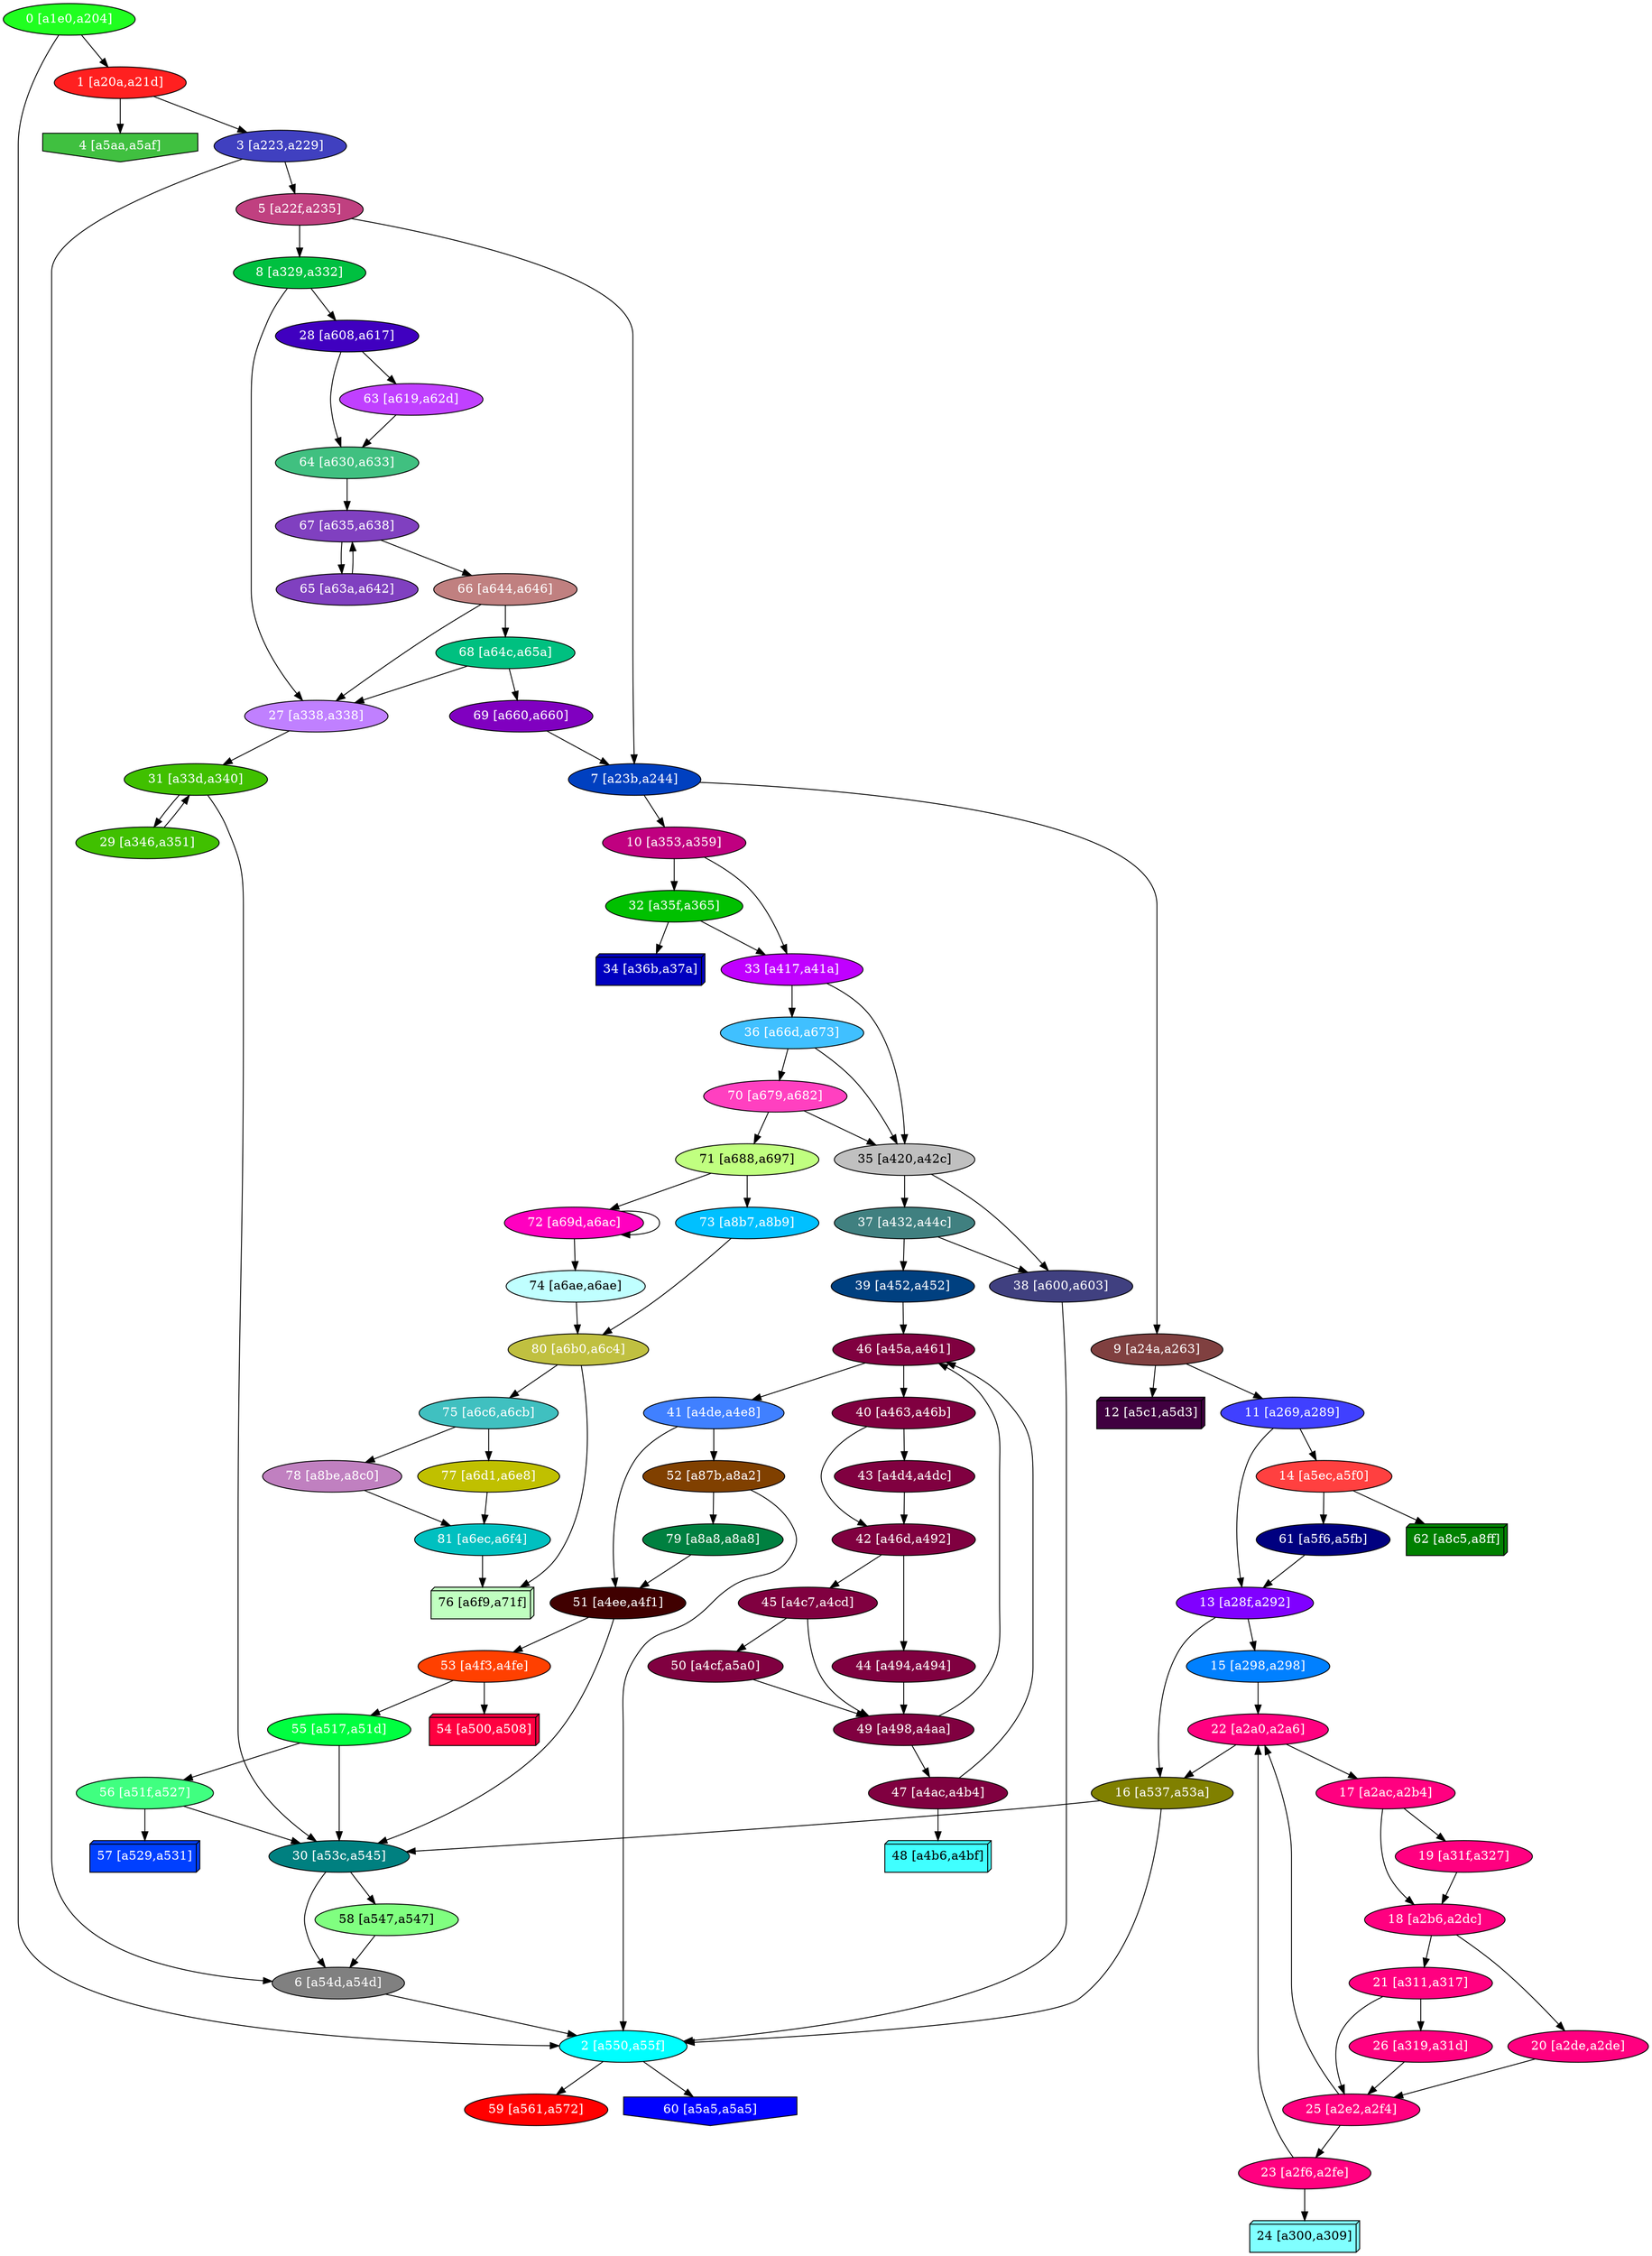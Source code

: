 diGraph libnss3{
	libnss3_0  [style=filled fillcolor="#20FF20" fontcolor="#ffffff" shape=oval label="0 [a1e0,a204]"]
	libnss3_1  [style=filled fillcolor="#FF2020" fontcolor="#ffffff" shape=oval label="1 [a20a,a21d]"]
	libnss3_2  [style=filled fillcolor="#00FFFF" fontcolor="#ffffff" shape=oval label="2 [a550,a55f]"]
	libnss3_3  [style=filled fillcolor="#4040C0" fontcolor="#ffffff" shape=oval label="3 [a223,a229]"]
	libnss3_4  [style=filled fillcolor="#40C040" fontcolor="#ffffff" shape=invhouse label="4 [a5aa,a5af]"]
	libnss3_5  [style=filled fillcolor="#C04080" fontcolor="#ffffff" shape=oval label="5 [a22f,a235]"]
	libnss3_6  [style=filled fillcolor="#808080" fontcolor="#ffffff" shape=oval label="6 [a54d,a54d]"]
	libnss3_7  [style=filled fillcolor="#0040C0" fontcolor="#ffffff" shape=oval label="7 [a23b,a244]"]
	libnss3_8  [style=filled fillcolor="#00C040" fontcolor="#ffffff" shape=oval label="8 [a329,a332]"]
	libnss3_9  [style=filled fillcolor="#804040" fontcolor="#ffffff" shape=oval label="9 [a24a,a263]"]
	libnss3_a  [style=filled fillcolor="#C00080" fontcolor="#ffffff" shape=oval label="10 [a353,a359]"]
	libnss3_b  [style=filled fillcolor="#4040FF" fontcolor="#ffffff" shape=oval label="11 [a269,a289]"]
	libnss3_c  [style=filled fillcolor="#400040" fontcolor="#ffffff" shape=box3d label="12 [a5c1,a5d3]"]
	libnss3_d  [style=filled fillcolor="#8000FF" fontcolor="#ffffff" shape=oval label="13 [a28f,a292]"]
	libnss3_e  [style=filled fillcolor="#FF4040" fontcolor="#ffffff" shape=oval label="14 [a5ec,a5f0]"]
	libnss3_f  [style=filled fillcolor="#0080FF" fontcolor="#ffffff" shape=oval label="15 [a298,a298]"]
	libnss3_10  [style=filled fillcolor="#808000" fontcolor="#ffffff" shape=oval label="16 [a537,a53a]"]
	libnss3_11  [style=filled fillcolor="#FF0080" fontcolor="#ffffff" shape=oval label="17 [a2ac,a2b4]"]
	libnss3_12  [style=filled fillcolor="#FF0080" fontcolor="#ffffff" shape=oval label="18 [a2b6,a2dc]"]
	libnss3_13  [style=filled fillcolor="#FF0080" fontcolor="#ffffff" shape=oval label="19 [a31f,a327]"]
	libnss3_14  [style=filled fillcolor="#FF0080" fontcolor="#ffffff" shape=oval label="20 [a2de,a2de]"]
	libnss3_15  [style=filled fillcolor="#FF0080" fontcolor="#ffffff" shape=oval label="21 [a311,a317]"]
	libnss3_16  [style=filled fillcolor="#FF0080" fontcolor="#ffffff" shape=oval label="22 [a2a0,a2a6]"]
	libnss3_17  [style=filled fillcolor="#FF0080" fontcolor="#ffffff" shape=oval label="23 [a2f6,a2fe]"]
	libnss3_18  [style=filled fillcolor="#80FFFF" fontcolor="#000000" shape=box3d label="24 [a300,a309]"]
	libnss3_19  [style=filled fillcolor="#FF0080" fontcolor="#ffffff" shape=oval label="25 [a2e2,a2f4]"]
	libnss3_1a  [style=filled fillcolor="#FF0080" fontcolor="#ffffff" shape=oval label="26 [a319,a31d]"]
	libnss3_1b  [style=filled fillcolor="#C080FF" fontcolor="#ffffff" shape=oval label="27 [a338,a338]"]
	libnss3_1c  [style=filled fillcolor="#4000C0" fontcolor="#ffffff" shape=oval label="28 [a608,a617]"]
	libnss3_1d  [style=filled fillcolor="#40C000" fontcolor="#ffffff" shape=oval label="29 [a346,a351]"]
	libnss3_1e  [style=filled fillcolor="#008080" fontcolor="#ffffff" shape=oval label="30 [a53c,a545]"]
	libnss3_1f  [style=filled fillcolor="#40C000" fontcolor="#ffffff" shape=oval label="31 [a33d,a340]"]
	libnss3_20  [style=filled fillcolor="#00C000" fontcolor="#ffffff" shape=oval label="32 [a35f,a365]"]
	libnss3_21  [style=filled fillcolor="#C000FF" fontcolor="#ffffff" shape=oval label="33 [a417,a41a]"]
	libnss3_22  [style=filled fillcolor="#0000C0" fontcolor="#ffffff" shape=box3d label="34 [a36b,a37a]"]
	libnss3_23  [style=filled fillcolor="#C0C0C0" fontcolor="#000000" shape=oval label="35 [a420,a42c]"]
	libnss3_24  [style=filled fillcolor="#40C0FF" fontcolor="#ffffff" shape=oval label="36 [a66d,a673]"]
	libnss3_25  [style=filled fillcolor="#408080" fontcolor="#ffffff" shape=oval label="37 [a432,a44c]"]
	libnss3_26  [style=filled fillcolor="#404080" fontcolor="#ffffff" shape=oval label="38 [a600,a603]"]
	libnss3_27  [style=filled fillcolor="#004080" fontcolor="#ffffff" shape=oval label="39 [a452,a452]"]
	libnss3_28  [style=filled fillcolor="#800040" fontcolor="#ffffff" shape=oval label="40 [a463,a46b]"]
	libnss3_29  [style=filled fillcolor="#4080FF" fontcolor="#ffffff" shape=oval label="41 [a4de,a4e8]"]
	libnss3_2a  [style=filled fillcolor="#800040" fontcolor="#ffffff" shape=oval label="42 [a46d,a492]"]
	libnss3_2b  [style=filled fillcolor="#800040" fontcolor="#ffffff" shape=oval label="43 [a4d4,a4dc]"]
	libnss3_2c  [style=filled fillcolor="#800040" fontcolor="#ffffff" shape=oval label="44 [a494,a494]"]
	libnss3_2d  [style=filled fillcolor="#800040" fontcolor="#ffffff" shape=oval label="45 [a4c7,a4cd]"]
	libnss3_2e  [style=filled fillcolor="#800040" fontcolor="#ffffff" shape=oval label="46 [a45a,a461]"]
	libnss3_2f  [style=filled fillcolor="#800040" fontcolor="#ffffff" shape=oval label="47 [a4ac,a4b4]"]
	libnss3_30  [style=filled fillcolor="#40FFFF" fontcolor="#000000" shape=box3d label="48 [a4b6,a4bf]"]
	libnss3_31  [style=filled fillcolor="#800040" fontcolor="#ffffff" shape=oval label="49 [a498,a4aa]"]
	libnss3_32  [style=filled fillcolor="#800040" fontcolor="#ffffff" shape=oval label="50 [a4cf,a5a0]"]
	libnss3_33  [style=filled fillcolor="#400000" fontcolor="#ffffff" shape=oval label="51 [a4ee,a4f1]"]
	libnss3_34  [style=filled fillcolor="#804000" fontcolor="#ffffff" shape=oval label="52 [a87b,a8a2]"]
	libnss3_35  [style=filled fillcolor="#FF4000" fontcolor="#ffffff" shape=oval label="53 [a4f3,a4fe]"]
	libnss3_36  [style=filled fillcolor="#FF0040" fontcolor="#ffffff" shape=box3d label="54 [a500,a508]"]
	libnss3_37  [style=filled fillcolor="#00FF40" fontcolor="#ffffff" shape=oval label="55 [a517,a51d]"]
	libnss3_38  [style=filled fillcolor="#40FF80" fontcolor="#ffffff" shape=oval label="56 [a51f,a527]"]
	libnss3_39  [style=filled fillcolor="#0040FF" fontcolor="#ffffff" shape=box3d label="57 [a529,a531]"]
	libnss3_3a  [style=filled fillcolor="#80FF80" fontcolor="#000000" shape=oval label="58 [a547,a547]"]
	libnss3_3b  [style=filled fillcolor="#FF0000" fontcolor="#ffffff" shape=oval label="59 [a561,a572]"]
	libnss3_3c  [style=filled fillcolor="#0000FF" fontcolor="#ffffff" shape=invhouse label="60 [a5a5,a5a5]"]
	libnss3_3d  [style=filled fillcolor="#000080" fontcolor="#ffffff" shape=oval label="61 [a5f6,a5fb]"]
	libnss3_3e  [style=filled fillcolor="#008000" fontcolor="#ffffff" shape=box3d label="62 [a8c5,a8ff]"]
	libnss3_3f  [style=filled fillcolor="#C040FF" fontcolor="#ffffff" shape=oval label="63 [a619,a62d]"]
	libnss3_40  [style=filled fillcolor="#40C080" fontcolor="#ffffff" shape=oval label="64 [a630,a633]"]
	libnss3_41  [style=filled fillcolor="#8040C0" fontcolor="#ffffff" shape=oval label="65 [a63a,a642]"]
	libnss3_42  [style=filled fillcolor="#C08080" fontcolor="#ffffff" shape=oval label="66 [a644,a646]"]
	libnss3_43  [style=filled fillcolor="#8040C0" fontcolor="#ffffff" shape=oval label="67 [a635,a638]"]
	libnss3_44  [style=filled fillcolor="#00C080" fontcolor="#ffffff" shape=oval label="68 [a64c,a65a]"]
	libnss3_45  [style=filled fillcolor="#8000C0" fontcolor="#ffffff" shape=oval label="69 [a660,a660]"]
	libnss3_46  [style=filled fillcolor="#FF40C0" fontcolor="#ffffff" shape=oval label="70 [a679,a682]"]
	libnss3_47  [style=filled fillcolor="#C0FF80" fontcolor="#000000" shape=oval label="71 [a688,a697]"]
	libnss3_48  [style=filled fillcolor="#FF00C0" fontcolor="#ffffff" shape=oval label="72 [a69d,a6ac]"]
	libnss3_49  [style=filled fillcolor="#00C0FF" fontcolor="#ffffff" shape=oval label="73 [a8b7,a8b9]"]
	libnss3_4a  [style=filled fillcolor="#C0FFFF" fontcolor="#000000" shape=oval label="74 [a6ae,a6ae]"]
	libnss3_4b  [style=filled fillcolor="#40C0C0" fontcolor="#ffffff" shape=oval label="75 [a6c6,a6cb]"]
	libnss3_4c  [style=filled fillcolor="#C0FFC0" fontcolor="#000000" shape=box3d label="76 [a6f9,a71f]"]
	libnss3_4d  [style=filled fillcolor="#C0C000" fontcolor="#ffffff" shape=oval label="77 [a6d1,a6e8]"]
	libnss3_4e  [style=filled fillcolor="#C080C0" fontcolor="#ffffff" shape=oval label="78 [a8be,a8c0]"]
	libnss3_4f  [style=filled fillcolor="#008040" fontcolor="#ffffff" shape=oval label="79 [a8a8,a8a8]"]
	libnss3_50  [style=filled fillcolor="#C0C040" fontcolor="#ffffff" shape=oval label="80 [a6b0,a6c4]"]
	libnss3_51  [style=filled fillcolor="#00C0C0" fontcolor="#ffffff" shape=oval label="81 [a6ec,a6f4]"]

	libnss3_0 -> libnss3_1
	libnss3_0 -> libnss3_2
	libnss3_1 -> libnss3_3
	libnss3_1 -> libnss3_4
	libnss3_2 -> libnss3_3b
	libnss3_2 -> libnss3_3c
	libnss3_3 -> libnss3_5
	libnss3_3 -> libnss3_6
	libnss3_5 -> libnss3_7
	libnss3_5 -> libnss3_8
	libnss3_6 -> libnss3_2
	libnss3_7 -> libnss3_9
	libnss3_7 -> libnss3_a
	libnss3_8 -> libnss3_1b
	libnss3_8 -> libnss3_1c
	libnss3_9 -> libnss3_b
	libnss3_9 -> libnss3_c
	libnss3_a -> libnss3_20
	libnss3_a -> libnss3_21
	libnss3_b -> libnss3_d
	libnss3_b -> libnss3_e
	libnss3_d -> libnss3_f
	libnss3_d -> libnss3_10
	libnss3_e -> libnss3_3d
	libnss3_e -> libnss3_3e
	libnss3_f -> libnss3_16
	libnss3_10 -> libnss3_2
	libnss3_10 -> libnss3_1e
	libnss3_11 -> libnss3_12
	libnss3_11 -> libnss3_13
	libnss3_12 -> libnss3_14
	libnss3_12 -> libnss3_15
	libnss3_13 -> libnss3_12
	libnss3_14 -> libnss3_19
	libnss3_15 -> libnss3_19
	libnss3_15 -> libnss3_1a
	libnss3_16 -> libnss3_10
	libnss3_16 -> libnss3_11
	libnss3_17 -> libnss3_16
	libnss3_17 -> libnss3_18
	libnss3_19 -> libnss3_16
	libnss3_19 -> libnss3_17
	libnss3_1a -> libnss3_19
	libnss3_1b -> libnss3_1f
	libnss3_1c -> libnss3_3f
	libnss3_1c -> libnss3_40
	libnss3_1d -> libnss3_1f
	libnss3_1e -> libnss3_6
	libnss3_1e -> libnss3_3a
	libnss3_1f -> libnss3_1d
	libnss3_1f -> libnss3_1e
	libnss3_20 -> libnss3_21
	libnss3_20 -> libnss3_22
	libnss3_21 -> libnss3_23
	libnss3_21 -> libnss3_24
	libnss3_23 -> libnss3_25
	libnss3_23 -> libnss3_26
	libnss3_24 -> libnss3_23
	libnss3_24 -> libnss3_46
	libnss3_25 -> libnss3_26
	libnss3_25 -> libnss3_27
	libnss3_26 -> libnss3_2
	libnss3_27 -> libnss3_2e
	libnss3_28 -> libnss3_2a
	libnss3_28 -> libnss3_2b
	libnss3_29 -> libnss3_33
	libnss3_29 -> libnss3_34
	libnss3_2a -> libnss3_2c
	libnss3_2a -> libnss3_2d
	libnss3_2b -> libnss3_2a
	libnss3_2c -> libnss3_31
	libnss3_2d -> libnss3_31
	libnss3_2d -> libnss3_32
	libnss3_2e -> libnss3_28
	libnss3_2e -> libnss3_29
	libnss3_2f -> libnss3_2e
	libnss3_2f -> libnss3_30
	libnss3_31 -> libnss3_2e
	libnss3_31 -> libnss3_2f
	libnss3_32 -> libnss3_31
	libnss3_33 -> libnss3_1e
	libnss3_33 -> libnss3_35
	libnss3_34 -> libnss3_2
	libnss3_34 -> libnss3_4f
	libnss3_35 -> libnss3_36
	libnss3_35 -> libnss3_37
	libnss3_37 -> libnss3_1e
	libnss3_37 -> libnss3_38
	libnss3_38 -> libnss3_1e
	libnss3_38 -> libnss3_39
	libnss3_3a -> libnss3_6
	libnss3_3d -> libnss3_d
	libnss3_3f -> libnss3_40
	libnss3_40 -> libnss3_43
	libnss3_41 -> libnss3_43
	libnss3_42 -> libnss3_1b
	libnss3_42 -> libnss3_44
	libnss3_43 -> libnss3_41
	libnss3_43 -> libnss3_42
	libnss3_44 -> libnss3_1b
	libnss3_44 -> libnss3_45
	libnss3_45 -> libnss3_7
	libnss3_46 -> libnss3_23
	libnss3_46 -> libnss3_47
	libnss3_47 -> libnss3_48
	libnss3_47 -> libnss3_49
	libnss3_48 -> libnss3_48
	libnss3_48 -> libnss3_4a
	libnss3_49 -> libnss3_50
	libnss3_4a -> libnss3_50
	libnss3_4b -> libnss3_4d
	libnss3_4b -> libnss3_4e
	libnss3_4d -> libnss3_51
	libnss3_4e -> libnss3_51
	libnss3_4f -> libnss3_33
	libnss3_50 -> libnss3_4b
	libnss3_50 -> libnss3_4c
	libnss3_51 -> libnss3_4c
}